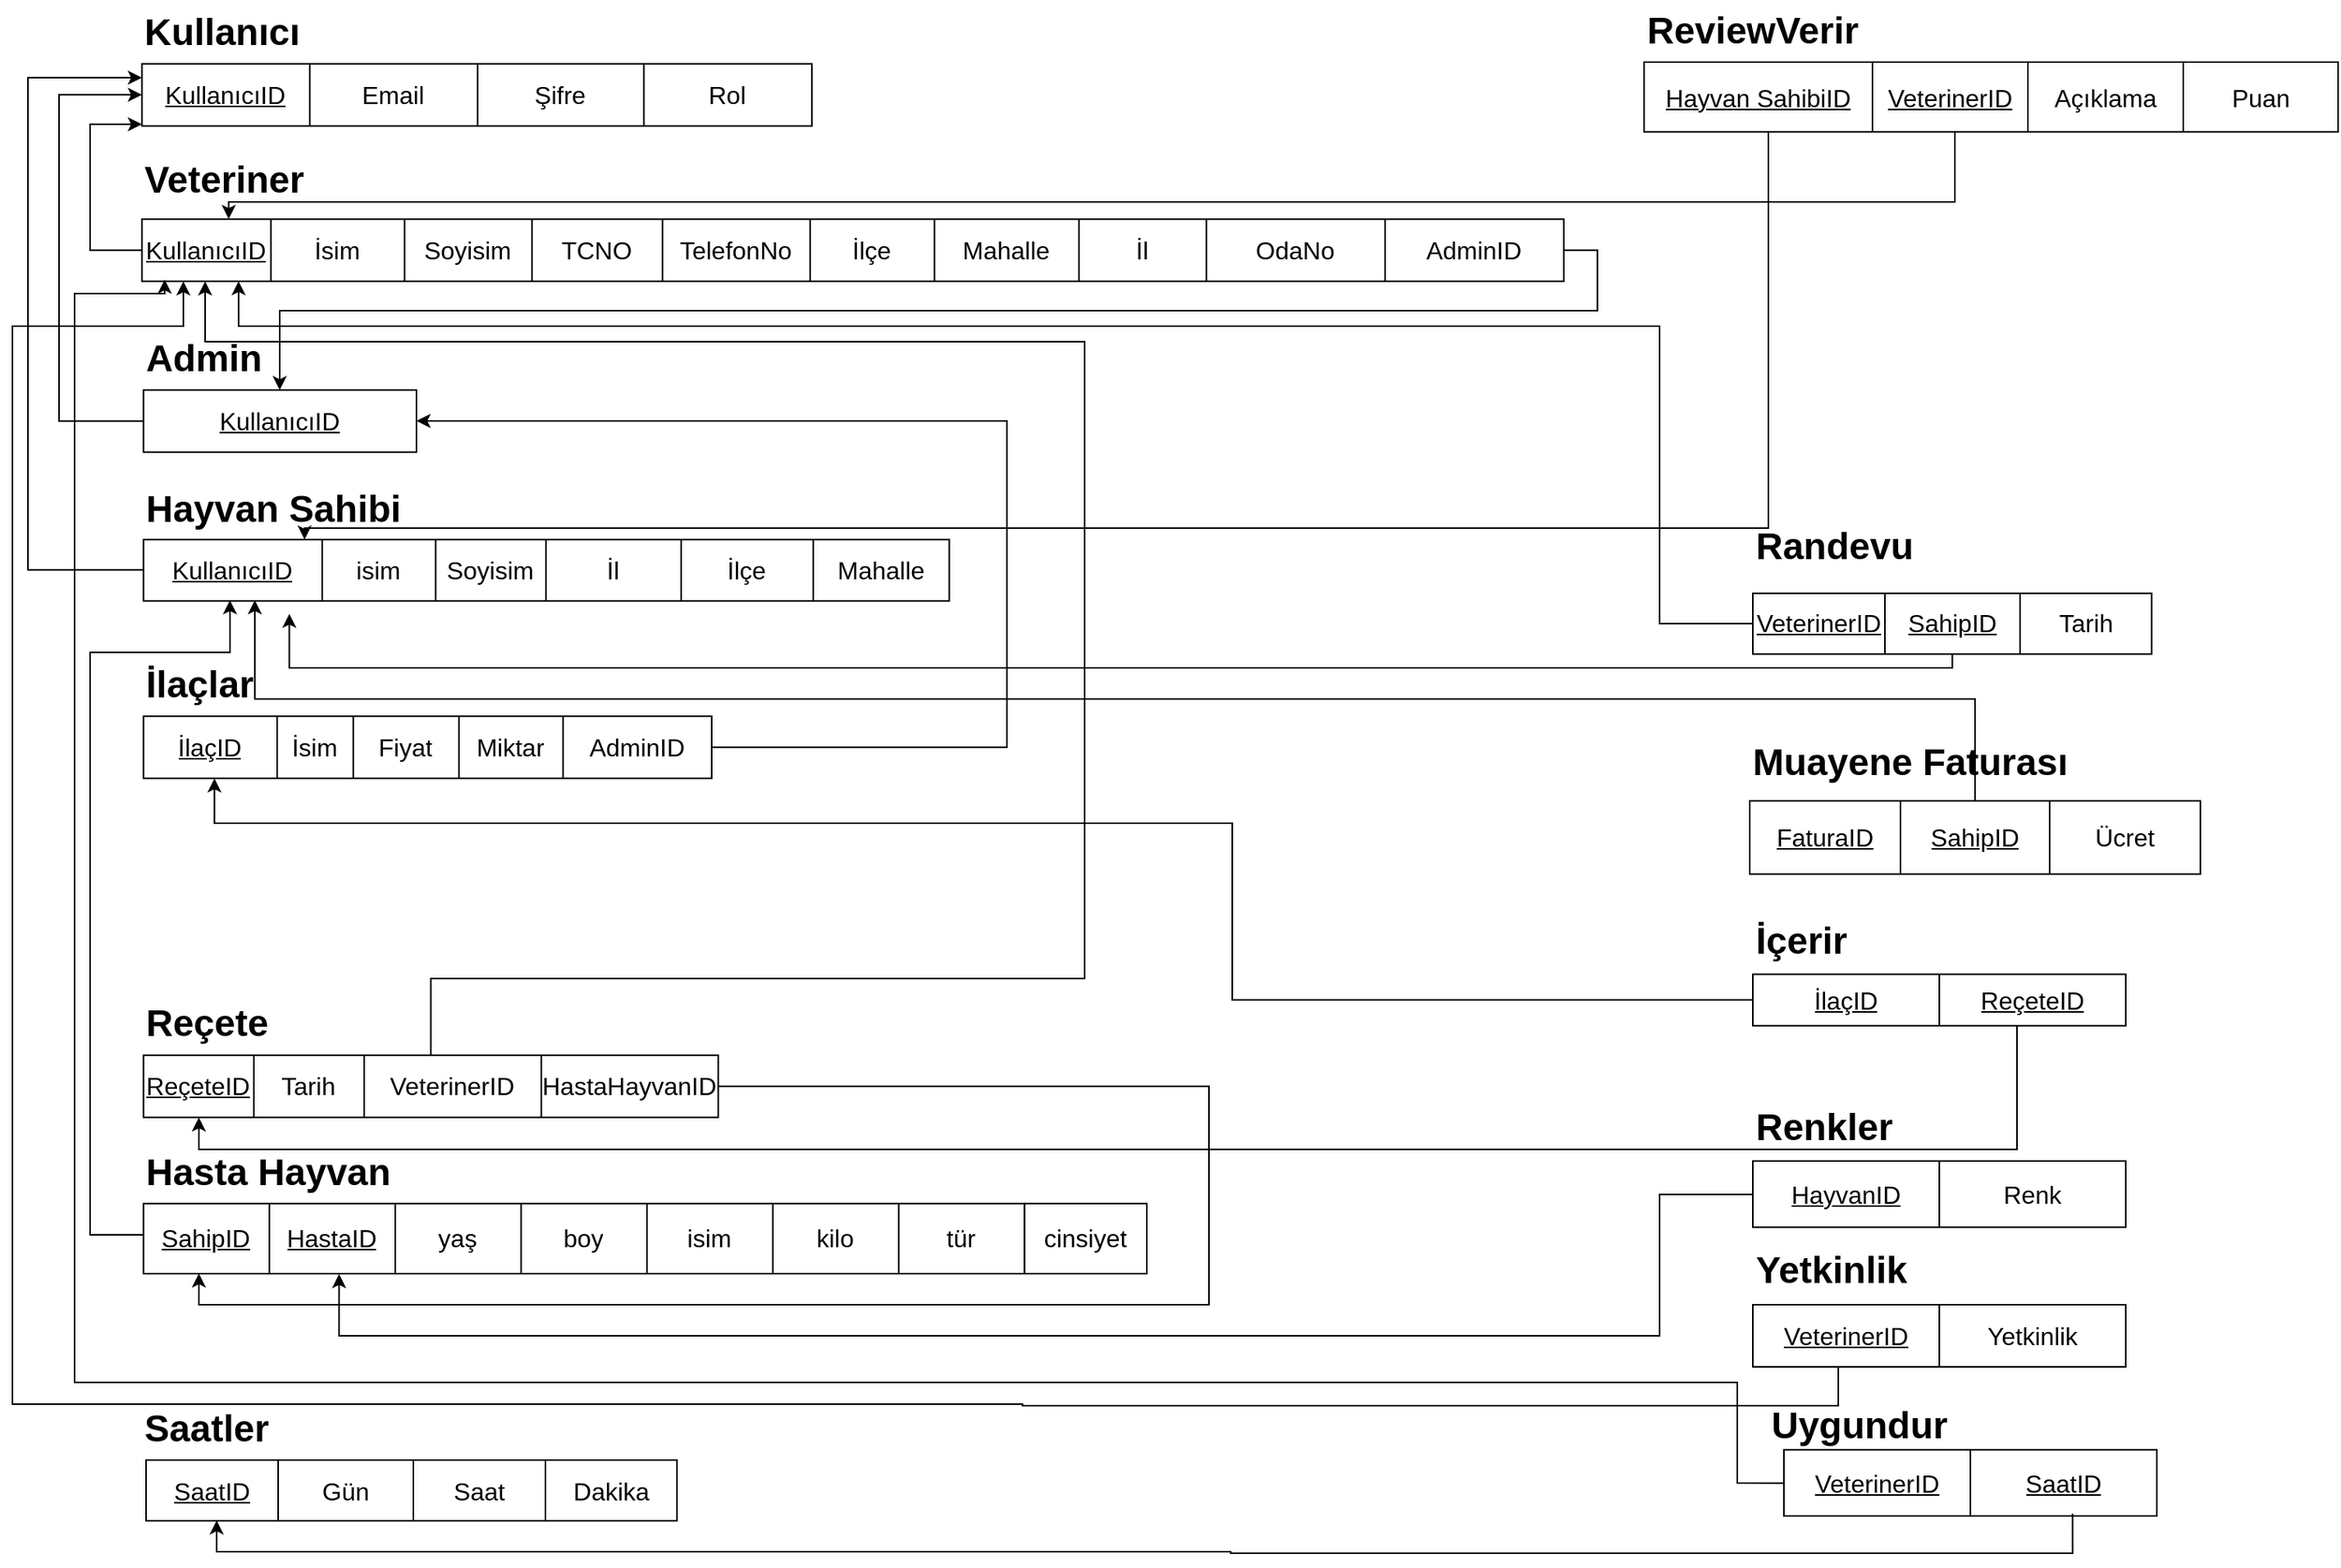 <mxfile version="24.7.1" type="device">
  <diagram name="Sayfa -1" id="rR9uK_a4tHYQUOhyztXM">
    <mxGraphModel dx="4116" dy="-204" grid="1" gridSize="10" guides="1" tooltips="1" connect="1" arrows="1" fold="1" page="1" pageScale="1" pageWidth="827" pageHeight="1169" math="0" shadow="0">
      <root>
        <mxCell id="0" />
        <mxCell id="1" parent="0" />
        <mxCell id="RzSeIT2pYQGDsQenJ2ng-1" value="" style="group" vertex="1" connectable="0" parent="1">
          <mxGeometry x="-1656.66" y="1311.14" width="970" height="80" as="geometry" />
        </mxCell>
        <mxCell id="RzSeIT2pYQGDsQenJ2ng-2" value="" style="shape=table;startSize=0;container=1;collapsible=0;childLayout=tableLayout;fontSize=16;" vertex="1" parent="RzSeIT2pYQGDsQenJ2ng-1">
          <mxGeometry y="40" width="431.111" height="40" as="geometry" />
        </mxCell>
        <mxCell id="RzSeIT2pYQGDsQenJ2ng-3" value="" style="shape=tableRow;horizontal=0;startSize=0;swimlaneHead=0;swimlaneBody=0;strokeColor=inherit;top=0;left=0;bottom=0;right=0;collapsible=0;dropTarget=0;fillColor=none;points=[[0,0.5],[1,0.5]];portConstraint=eastwest;fontSize=16;" vertex="1" parent="RzSeIT2pYQGDsQenJ2ng-2">
          <mxGeometry width="431.111" height="40" as="geometry" />
        </mxCell>
        <mxCell id="RzSeIT2pYQGDsQenJ2ng-4" value="&lt;font size=&quot;1&quot;&gt;&lt;span style=&quot;text-decoration-line: underline; font-size: 16px;&quot;&gt;KullanıcıID&lt;/span&gt;&lt;/font&gt;" style="shape=partialRectangle;html=1;whiteSpace=wrap;connectable=0;strokeColor=inherit;overflow=hidden;fillColor=none;top=0;left=0;bottom=0;right=0;pointerEvents=1;fontSize=16;" vertex="1" parent="RzSeIT2pYQGDsQenJ2ng-3">
          <mxGeometry width="108" height="40" as="geometry">
            <mxRectangle width="108" height="40" as="alternateBounds" />
          </mxGeometry>
        </mxCell>
        <mxCell id="RzSeIT2pYQGDsQenJ2ng-5" value="&lt;font style=&quot;font-size: 16px;&quot;&gt;Email&lt;/font&gt;" style="shape=partialRectangle;html=1;whiteSpace=wrap;connectable=0;strokeColor=inherit;overflow=hidden;fillColor=none;top=0;left=0;bottom=0;right=0;pointerEvents=1;fontSize=16;" vertex="1" parent="RzSeIT2pYQGDsQenJ2ng-3">
          <mxGeometry x="108" width="108" height="40" as="geometry">
            <mxRectangle width="108" height="40" as="alternateBounds" />
          </mxGeometry>
        </mxCell>
        <mxCell id="RzSeIT2pYQGDsQenJ2ng-6" value="&lt;font style=&quot;font-size: 16px;&quot;&gt;Şifre&lt;/font&gt;" style="shape=partialRectangle;html=1;whiteSpace=wrap;connectable=0;strokeColor=inherit;overflow=hidden;fillColor=none;top=0;left=0;bottom=0;right=0;pointerEvents=1;fontSize=16;" vertex="1" parent="RzSeIT2pYQGDsQenJ2ng-3">
          <mxGeometry x="216" width="107" height="40" as="geometry">
            <mxRectangle width="107" height="40" as="alternateBounds" />
          </mxGeometry>
        </mxCell>
        <mxCell id="RzSeIT2pYQGDsQenJ2ng-7" value="&lt;font style=&quot;font-size: 16px;&quot;&gt;Rol&lt;/font&gt;" style="shape=partialRectangle;html=1;whiteSpace=wrap;connectable=0;strokeColor=inherit;overflow=hidden;fillColor=none;top=0;left=0;bottom=0;right=0;pointerEvents=1;fontSize=16;" vertex="1" parent="RzSeIT2pYQGDsQenJ2ng-3">
          <mxGeometry x="323" width="108" height="40" as="geometry">
            <mxRectangle width="108" height="40" as="alternateBounds" />
          </mxGeometry>
        </mxCell>
        <mxCell id="RzSeIT2pYQGDsQenJ2ng-8" value="Kullanıcı" style="text;strokeColor=none;fillColor=none;html=1;fontSize=24;fontStyle=1;verticalAlign=middle;align=left;" vertex="1" parent="RzSeIT2pYQGDsQenJ2ng-1">
          <mxGeometry width="179.63" height="40" as="geometry" />
        </mxCell>
        <mxCell id="RzSeIT2pYQGDsQenJ2ng-9" value="" style="group" vertex="1" connectable="0" parent="1">
          <mxGeometry x="-1655.66" y="1618" width="560" height="88.73" as="geometry" />
        </mxCell>
        <mxCell id="RzSeIT2pYQGDsQenJ2ng-10" value="" style="shape=table;startSize=0;container=1;collapsible=0;childLayout=tableLayout;fontSize=16;" vertex="1" parent="RzSeIT2pYQGDsQenJ2ng-9">
          <mxGeometry y="39.436" width="518.519" height="39.436" as="geometry" />
        </mxCell>
        <mxCell id="RzSeIT2pYQGDsQenJ2ng-11" value="" style="shape=tableRow;horizontal=0;startSize=0;swimlaneHead=0;swimlaneBody=0;strokeColor=inherit;top=0;left=0;bottom=0;right=0;collapsible=0;dropTarget=0;fillColor=none;points=[[0,0.5],[1,0.5]];portConstraint=eastwest;fontSize=16;" vertex="1" parent="RzSeIT2pYQGDsQenJ2ng-10">
          <mxGeometry width="518.519" height="39" as="geometry" />
        </mxCell>
        <mxCell id="RzSeIT2pYQGDsQenJ2ng-12" value="&lt;u&gt;KullanıcıID&lt;/u&gt;" style="shape=partialRectangle;html=1;whiteSpace=wrap;connectable=0;strokeColor=inherit;overflow=hidden;fillColor=none;top=0;left=0;bottom=0;right=0;pointerEvents=1;fontSize=16;" vertex="1" parent="RzSeIT2pYQGDsQenJ2ng-11">
          <mxGeometry width="115" height="39" as="geometry">
            <mxRectangle width="115" height="39" as="alternateBounds" />
          </mxGeometry>
        </mxCell>
        <mxCell id="RzSeIT2pYQGDsQenJ2ng-13" value="isim" style="shape=partialRectangle;html=1;whiteSpace=wrap;connectable=0;strokeColor=inherit;overflow=hidden;fillColor=none;top=0;left=0;bottom=0;right=0;pointerEvents=1;fontSize=16;" vertex="1" parent="RzSeIT2pYQGDsQenJ2ng-11">
          <mxGeometry x="115" width="73" height="39" as="geometry">
            <mxRectangle width="73" height="39" as="alternateBounds" />
          </mxGeometry>
        </mxCell>
        <mxCell id="RzSeIT2pYQGDsQenJ2ng-14" value="Soyisim" style="shape=partialRectangle;html=1;whiteSpace=wrap;connectable=0;strokeColor=inherit;overflow=hidden;fillColor=none;top=0;left=0;bottom=0;right=0;pointerEvents=1;fontSize=16;" vertex="1" parent="RzSeIT2pYQGDsQenJ2ng-11">
          <mxGeometry x="188" width="71" height="39" as="geometry">
            <mxRectangle width="71" height="39" as="alternateBounds" />
          </mxGeometry>
        </mxCell>
        <mxCell id="RzSeIT2pYQGDsQenJ2ng-15" value="İl" style="shape=partialRectangle;html=1;whiteSpace=wrap;connectable=0;strokeColor=inherit;overflow=hidden;fillColor=none;top=0;left=0;bottom=0;right=0;pointerEvents=1;fontSize=16;" vertex="1" parent="RzSeIT2pYQGDsQenJ2ng-11">
          <mxGeometry x="259" width="87" height="39" as="geometry">
            <mxRectangle width="87" height="39" as="alternateBounds" />
          </mxGeometry>
        </mxCell>
        <mxCell id="RzSeIT2pYQGDsQenJ2ng-16" value="İlçe" style="shape=partialRectangle;html=1;whiteSpace=wrap;connectable=0;strokeColor=inherit;overflow=hidden;fillColor=none;top=0;left=0;bottom=0;right=0;pointerEvents=1;fontSize=16;" vertex="1" parent="RzSeIT2pYQGDsQenJ2ng-11">
          <mxGeometry x="346" width="85" height="39" as="geometry">
            <mxRectangle width="85" height="39" as="alternateBounds" />
          </mxGeometry>
        </mxCell>
        <mxCell id="RzSeIT2pYQGDsQenJ2ng-17" value="Mahalle" style="shape=partialRectangle;html=1;whiteSpace=wrap;connectable=0;strokeColor=inherit;overflow=hidden;fillColor=none;top=0;left=0;bottom=0;right=0;pointerEvents=1;fontSize=16;" vertex="1" parent="RzSeIT2pYQGDsQenJ2ng-11">
          <mxGeometry x="431" width="88" height="39" as="geometry">
            <mxRectangle width="88" height="39" as="alternateBounds" />
          </mxGeometry>
        </mxCell>
        <mxCell id="RzSeIT2pYQGDsQenJ2ng-18" value="Hayvan Sahibi" style="text;strokeColor=none;fillColor=none;html=1;fontSize=24;fontStyle=1;verticalAlign=middle;align=left;" vertex="1" parent="RzSeIT2pYQGDsQenJ2ng-9">
          <mxGeometry width="103.704" height="39.436" as="geometry" />
        </mxCell>
        <mxCell id="RzSeIT2pYQGDsQenJ2ng-19" value="" style="group" vertex="1" connectable="0" parent="1">
          <mxGeometry x="-1656.66" y="1441.14" width="800" height="90" as="geometry" />
        </mxCell>
        <mxCell id="RzSeIT2pYQGDsQenJ2ng-20" value="" style="shape=table;startSize=0;container=1;collapsible=0;childLayout=tableLayout;fontSize=16;" vertex="1" parent="RzSeIT2pYQGDsQenJ2ng-19">
          <mxGeometry y="10" width="915" height="40" as="geometry" />
        </mxCell>
        <mxCell id="RzSeIT2pYQGDsQenJ2ng-21" value="" style="shape=tableRow;horizontal=0;startSize=0;swimlaneHead=0;swimlaneBody=0;strokeColor=inherit;top=0;left=0;bottom=0;right=0;collapsible=0;dropTarget=0;fillColor=none;points=[[0,0.5],[1,0.5]];portConstraint=eastwest;fontSize=16;" vertex="1" parent="RzSeIT2pYQGDsQenJ2ng-20">
          <mxGeometry width="915" height="40" as="geometry" />
        </mxCell>
        <mxCell id="RzSeIT2pYQGDsQenJ2ng-22" value="&lt;u&gt;KullanıcıID&lt;/u&gt;" style="shape=partialRectangle;html=1;whiteSpace=wrap;connectable=0;strokeColor=inherit;overflow=hidden;fillColor=none;top=0;left=0;bottom=0;right=0;pointerEvents=1;fontSize=16;" vertex="1" parent="RzSeIT2pYQGDsQenJ2ng-21">
          <mxGeometry width="83" height="40" as="geometry">
            <mxRectangle width="83" height="40" as="alternateBounds" />
          </mxGeometry>
        </mxCell>
        <mxCell id="RzSeIT2pYQGDsQenJ2ng-23" value="İsim" style="shape=partialRectangle;html=1;whiteSpace=wrap;connectable=0;strokeColor=inherit;overflow=hidden;fillColor=none;top=0;left=0;bottom=0;right=0;pointerEvents=1;fontSize=16;" vertex="1" parent="RzSeIT2pYQGDsQenJ2ng-21">
          <mxGeometry x="83" width="86" height="40" as="geometry">
            <mxRectangle width="86" height="40" as="alternateBounds" />
          </mxGeometry>
        </mxCell>
        <mxCell id="RzSeIT2pYQGDsQenJ2ng-24" value="Soyisim" style="shape=partialRectangle;html=1;whiteSpace=wrap;connectable=0;strokeColor=inherit;overflow=hidden;fillColor=none;top=0;left=0;bottom=0;right=0;pointerEvents=1;fontSize=16;" vertex="1" parent="RzSeIT2pYQGDsQenJ2ng-21">
          <mxGeometry x="169" width="82" height="40" as="geometry">
            <mxRectangle width="82" height="40" as="alternateBounds" />
          </mxGeometry>
        </mxCell>
        <mxCell id="RzSeIT2pYQGDsQenJ2ng-25" value="TCNO" style="shape=partialRectangle;html=1;whiteSpace=wrap;connectable=0;strokeColor=inherit;overflow=hidden;fillColor=none;top=0;left=0;bottom=0;right=0;pointerEvents=1;fontSize=16;" vertex="1" parent="RzSeIT2pYQGDsQenJ2ng-21">
          <mxGeometry x="251" width="84" height="40" as="geometry">
            <mxRectangle width="84" height="40" as="alternateBounds" />
          </mxGeometry>
        </mxCell>
        <mxCell id="RzSeIT2pYQGDsQenJ2ng-26" value="TelefonNo" style="shape=partialRectangle;html=1;whiteSpace=wrap;connectable=0;strokeColor=inherit;overflow=hidden;fillColor=none;top=0;left=0;bottom=0;right=0;pointerEvents=1;fontSize=16;" vertex="1" parent="RzSeIT2pYQGDsQenJ2ng-21">
          <mxGeometry x="335" width="95" height="40" as="geometry">
            <mxRectangle width="95" height="40" as="alternateBounds" />
          </mxGeometry>
        </mxCell>
        <mxCell id="RzSeIT2pYQGDsQenJ2ng-27" value="İlçe" style="shape=partialRectangle;html=1;whiteSpace=wrap;connectable=0;strokeColor=inherit;overflow=hidden;fillColor=none;top=0;left=0;bottom=0;right=0;pointerEvents=1;fontSize=16;" vertex="1" parent="RzSeIT2pYQGDsQenJ2ng-21">
          <mxGeometry x="430" width="80" height="40" as="geometry">
            <mxRectangle width="80" height="40" as="alternateBounds" />
          </mxGeometry>
        </mxCell>
        <mxCell id="RzSeIT2pYQGDsQenJ2ng-28" value="Mahalle" style="shape=partialRectangle;html=1;whiteSpace=wrap;connectable=0;strokeColor=inherit;overflow=hidden;fillColor=none;top=0;left=0;bottom=0;right=0;pointerEvents=1;fontSize=16;" vertex="1" parent="RzSeIT2pYQGDsQenJ2ng-21">
          <mxGeometry x="510" width="93" height="40" as="geometry">
            <mxRectangle width="93" height="40" as="alternateBounds" />
          </mxGeometry>
        </mxCell>
        <mxCell id="RzSeIT2pYQGDsQenJ2ng-29" value="İl" style="shape=partialRectangle;html=1;whiteSpace=wrap;connectable=0;strokeColor=inherit;overflow=hidden;fillColor=none;top=0;left=0;bottom=0;right=0;pointerEvents=1;fontSize=16;" vertex="1" parent="RzSeIT2pYQGDsQenJ2ng-21">
          <mxGeometry x="603" width="82" height="40" as="geometry">
            <mxRectangle width="82" height="40" as="alternateBounds" />
          </mxGeometry>
        </mxCell>
        <mxCell id="RzSeIT2pYQGDsQenJ2ng-30" value="OdaNo" style="shape=partialRectangle;html=1;whiteSpace=wrap;connectable=0;strokeColor=inherit;overflow=hidden;fillColor=none;top=0;left=0;bottom=0;right=0;pointerEvents=1;fontSize=16;" vertex="1" parent="RzSeIT2pYQGDsQenJ2ng-21">
          <mxGeometry x="685" width="115" height="40" as="geometry">
            <mxRectangle width="115" height="40" as="alternateBounds" />
          </mxGeometry>
        </mxCell>
        <mxCell id="RzSeIT2pYQGDsQenJ2ng-31" value="AdminID" style="shape=partialRectangle;html=1;whiteSpace=wrap;connectable=0;strokeColor=inherit;overflow=hidden;fillColor=none;top=0;left=0;bottom=0;right=0;pointerEvents=1;fontSize=16;" vertex="1" parent="RzSeIT2pYQGDsQenJ2ng-21">
          <mxGeometry x="800" width="115" height="40" as="geometry">
            <mxRectangle width="115" height="40" as="alternateBounds" />
          </mxGeometry>
        </mxCell>
        <mxCell id="RzSeIT2pYQGDsQenJ2ng-32" value="Veteriner" style="text;strokeColor=none;fillColor=none;html=1;fontSize=24;fontStyle=1;verticalAlign=middle;align=left;" vertex="1" parent="RzSeIT2pYQGDsQenJ2ng-19">
          <mxGeometry y="-35" width="111.335" height="40" as="geometry" />
        </mxCell>
        <mxCell id="RzSeIT2pYQGDsQenJ2ng-33" value="" style="shape=table;startSize=0;container=1;collapsible=0;childLayout=tableLayout;fontSize=16;" vertex="1" parent="1">
          <mxGeometry x="-690.005" y="1350" width="446.671" height="44.92" as="geometry" />
        </mxCell>
        <mxCell id="RzSeIT2pYQGDsQenJ2ng-34" value="" style="shape=tableRow;horizontal=0;startSize=0;swimlaneHead=0;swimlaneBody=0;strokeColor=inherit;top=0;left=0;bottom=0;right=0;collapsible=0;dropTarget=0;fillColor=none;points=[[0,0.5],[1,0.5]];portConstraint=eastwest;fontSize=16;" vertex="1" parent="RzSeIT2pYQGDsQenJ2ng-33">
          <mxGeometry width="446.671" height="45" as="geometry" />
        </mxCell>
        <mxCell id="RzSeIT2pYQGDsQenJ2ng-35" value="&lt;font style=&quot;font-size: 16px;&quot;&gt;&lt;u&gt;Hayvan SahibiID&lt;/u&gt;&lt;br&gt;&lt;/font&gt;" style="shape=partialRectangle;html=1;whiteSpace=wrap;connectable=0;strokeColor=inherit;overflow=hidden;fillColor=none;top=0;left=0;bottom=0;right=0;pointerEvents=1;fontSize=16;" vertex="1" parent="RzSeIT2pYQGDsQenJ2ng-34">
          <mxGeometry width="147" height="45" as="geometry">
            <mxRectangle width="147" height="45" as="alternateBounds" />
          </mxGeometry>
        </mxCell>
        <mxCell id="RzSeIT2pYQGDsQenJ2ng-36" value="&lt;u&gt;VeterinerID&lt;/u&gt;" style="shape=partialRectangle;html=1;whiteSpace=wrap;connectable=0;strokeColor=inherit;overflow=hidden;fillColor=none;top=0;left=0;bottom=0;right=0;pointerEvents=1;fontSize=16;" vertex="1" parent="RzSeIT2pYQGDsQenJ2ng-34">
          <mxGeometry x="147" width="100" height="45" as="geometry">
            <mxRectangle width="100" height="45" as="alternateBounds" />
          </mxGeometry>
        </mxCell>
        <mxCell id="RzSeIT2pYQGDsQenJ2ng-37" value="&lt;font style=&quot;font-size: 16px;&quot;&gt;Açıklama&lt;/font&gt;" style="shape=partialRectangle;html=1;whiteSpace=wrap;connectable=0;strokeColor=inherit;overflow=hidden;fillColor=none;top=0;left=0;bottom=0;right=0;pointerEvents=1;fontSize=16;" vertex="1" parent="RzSeIT2pYQGDsQenJ2ng-34">
          <mxGeometry x="247" width="100" height="45" as="geometry">
            <mxRectangle width="100" height="45" as="alternateBounds" />
          </mxGeometry>
        </mxCell>
        <mxCell id="RzSeIT2pYQGDsQenJ2ng-38" value="&lt;font style=&quot;font-size: 16px;&quot;&gt;Puan&lt;/font&gt;" style="shape=partialRectangle;html=1;whiteSpace=wrap;connectable=0;strokeColor=inherit;overflow=hidden;fillColor=none;top=0;left=0;bottom=0;right=0;pointerEvents=1;fontSize=16;" vertex="1" parent="RzSeIT2pYQGDsQenJ2ng-34">
          <mxGeometry x="347" width="100" height="45" as="geometry">
            <mxRectangle width="100" height="45" as="alternateBounds" />
          </mxGeometry>
        </mxCell>
        <mxCell id="RzSeIT2pYQGDsQenJ2ng-39" value="ReviewVerir" style="text;strokeColor=none;fillColor=none;html=1;fontSize=24;fontStyle=1;verticalAlign=middle;align=left;" vertex="1" parent="1">
          <mxGeometry x="-690.005" y="1310" width="164.815" height="40" as="geometry" />
        </mxCell>
        <mxCell id="RzSeIT2pYQGDsQenJ2ng-45" value="" style="shape=table;startSize=0;container=1;collapsible=0;childLayout=tableLayout;fontSize=16;" vertex="1" parent="1">
          <mxGeometry x="-622" y="1825.61" width="290" height="47.17" as="geometry" />
        </mxCell>
        <mxCell id="RzSeIT2pYQGDsQenJ2ng-46" value="" style="shape=tableRow;horizontal=0;startSize=0;swimlaneHead=0;swimlaneBody=0;strokeColor=inherit;top=0;left=0;bottom=0;right=0;collapsible=0;dropTarget=0;fillColor=none;points=[[0,0.5],[1,0.5]];portConstraint=eastwest;fontSize=16;" vertex="1" parent="RzSeIT2pYQGDsQenJ2ng-45">
          <mxGeometry width="290" height="47" as="geometry" />
        </mxCell>
        <mxCell id="RzSeIT2pYQGDsQenJ2ng-47" value="&lt;u&gt;FaturaID&lt;/u&gt;" style="shape=partialRectangle;html=1;whiteSpace=wrap;connectable=0;strokeColor=inherit;overflow=hidden;fillColor=none;top=0;left=0;bottom=0;right=0;pointerEvents=1;fontSize=16;" vertex="1" parent="RzSeIT2pYQGDsQenJ2ng-46">
          <mxGeometry width="97" height="47" as="geometry">
            <mxRectangle width="97" height="47" as="alternateBounds" />
          </mxGeometry>
        </mxCell>
        <mxCell id="RzSeIT2pYQGDsQenJ2ng-48" value="&lt;u&gt;SahipID&lt;/u&gt;" style="shape=partialRectangle;html=1;whiteSpace=wrap;connectable=0;strokeColor=inherit;overflow=hidden;fillColor=none;top=0;left=0;bottom=0;right=0;pointerEvents=1;fontSize=16;" vertex="1" parent="RzSeIT2pYQGDsQenJ2ng-46">
          <mxGeometry x="97" width="96" height="47" as="geometry">
            <mxRectangle width="96" height="47" as="alternateBounds" />
          </mxGeometry>
        </mxCell>
        <mxCell id="RzSeIT2pYQGDsQenJ2ng-49" value="Ücret" style="shape=partialRectangle;html=1;whiteSpace=wrap;connectable=0;strokeColor=inherit;overflow=hidden;fillColor=none;top=0;left=0;bottom=0;right=0;pointerEvents=1;fontSize=16;" vertex="1" parent="RzSeIT2pYQGDsQenJ2ng-46">
          <mxGeometry x="193" width="97" height="47" as="geometry">
            <mxRectangle width="97" height="47" as="alternateBounds" />
          </mxGeometry>
        </mxCell>
        <mxCell id="RzSeIT2pYQGDsQenJ2ng-50" value="&lt;div&gt;Muayene Faturası&lt;/div&gt;" style="text;strokeColor=none;fillColor=none;html=1;fontSize=24;fontStyle=1;verticalAlign=middle;align=left;" vertex="1" parent="1">
          <mxGeometry x="-622" y="1781.14" width="100" height="40" as="geometry" />
        </mxCell>
        <mxCell id="RzSeIT2pYQGDsQenJ2ng-51" value="" style="group" vertex="1" connectable="0" parent="1">
          <mxGeometry x="-1655.66" y="1731.14" width="540" height="80" as="geometry" />
        </mxCell>
        <mxCell id="RzSeIT2pYQGDsQenJ2ng-52" value="" style="shape=table;startSize=0;container=1;collapsible=0;childLayout=tableLayout;fontSize=16;" vertex="1" parent="RzSeIT2pYQGDsQenJ2ng-51">
          <mxGeometry y="40" width="365.66" height="40" as="geometry" />
        </mxCell>
        <mxCell id="RzSeIT2pYQGDsQenJ2ng-53" value="" style="shape=tableRow;horizontal=0;startSize=0;swimlaneHead=0;swimlaneBody=0;strokeColor=inherit;top=0;left=0;bottom=0;right=0;collapsible=0;dropTarget=0;fillColor=none;points=[[0,0.5],[1,0.5]];portConstraint=eastwest;fontSize=16;" vertex="1" parent="RzSeIT2pYQGDsQenJ2ng-52">
          <mxGeometry width="365.66" height="40" as="geometry" />
        </mxCell>
        <mxCell id="RzSeIT2pYQGDsQenJ2ng-54" value="&lt;u&gt;&lt;span style=&quot;&quot;&gt;&lt;font style=&quot;font-size: 16px;&quot;&gt;İlaçID&lt;/font&gt;&lt;/span&gt;&lt;/u&gt;" style="shape=partialRectangle;html=1;whiteSpace=wrap;connectable=0;strokeColor=inherit;overflow=hidden;fillColor=none;top=0;left=0;bottom=0;right=0;pointerEvents=1;fontSize=16;" vertex="1" parent="RzSeIT2pYQGDsQenJ2ng-53">
          <mxGeometry width="86" height="40" as="geometry">
            <mxRectangle width="86" height="40" as="alternateBounds" />
          </mxGeometry>
        </mxCell>
        <mxCell id="RzSeIT2pYQGDsQenJ2ng-55" value="&lt;font style=&quot;font-size: 16px;&quot;&gt;İsim&lt;/font&gt;" style="shape=partialRectangle;html=1;whiteSpace=wrap;connectable=0;strokeColor=inherit;overflow=hidden;fillColor=none;top=0;left=0;bottom=0;right=0;pointerEvents=1;fontSize=16;" vertex="1" parent="RzSeIT2pYQGDsQenJ2ng-53">
          <mxGeometry x="86" width="49" height="40" as="geometry">
            <mxRectangle width="49" height="40" as="alternateBounds" />
          </mxGeometry>
        </mxCell>
        <mxCell id="RzSeIT2pYQGDsQenJ2ng-56" value="&lt;font style=&quot;font-size: 16px;&quot;&gt;Fiyat&lt;/font&gt;" style="shape=partialRectangle;html=1;whiteSpace=wrap;connectable=0;strokeColor=inherit;overflow=hidden;fillColor=none;top=0;left=0;bottom=0;right=0;pointerEvents=1;fontSize=16;" vertex="1" parent="RzSeIT2pYQGDsQenJ2ng-53">
          <mxGeometry x="135" width="68" height="40" as="geometry">
            <mxRectangle width="68" height="40" as="alternateBounds" />
          </mxGeometry>
        </mxCell>
        <mxCell id="RzSeIT2pYQGDsQenJ2ng-57" value="&lt;div&gt;Miktar&lt;/div&gt;" style="shape=partialRectangle;html=1;whiteSpace=wrap;connectable=0;strokeColor=inherit;overflow=hidden;fillColor=none;top=0;left=0;bottom=0;right=0;pointerEvents=1;fontSize=16;" vertex="1" parent="RzSeIT2pYQGDsQenJ2ng-53">
          <mxGeometry x="203" width="67" height="40" as="geometry">
            <mxRectangle width="67" height="40" as="alternateBounds" />
          </mxGeometry>
        </mxCell>
        <mxCell id="RzSeIT2pYQGDsQenJ2ng-58" value="AdminID" style="shape=partialRectangle;html=1;whiteSpace=wrap;connectable=0;strokeColor=inherit;overflow=hidden;fillColor=none;top=0;left=0;bottom=0;right=0;pointerEvents=1;fontSize=16;" vertex="1" parent="RzSeIT2pYQGDsQenJ2ng-53">
          <mxGeometry x="270" width="96" height="40" as="geometry">
            <mxRectangle width="96" height="40" as="alternateBounds" />
          </mxGeometry>
        </mxCell>
        <mxCell id="RzSeIT2pYQGDsQenJ2ng-59" value="İlaçlar" style="text;strokeColor=none;fillColor=none;html=1;fontSize=24;fontStyle=1;verticalAlign=middle;align=left;" vertex="1" parent="RzSeIT2pYQGDsQenJ2ng-51">
          <mxGeometry width="100" height="40" as="geometry" />
        </mxCell>
        <mxCell id="RzSeIT2pYQGDsQenJ2ng-60" value="Admin" style="text;strokeColor=none;fillColor=none;html=1;fontSize=24;fontStyle=1;verticalAlign=middle;align=left;" vertex="1" parent="1">
          <mxGeometry x="-1655.66" y="1520.86" width="187.037" height="40" as="geometry" />
        </mxCell>
        <mxCell id="RzSeIT2pYQGDsQenJ2ng-61" value="" style="shape=table;startSize=0;container=1;collapsible=0;childLayout=tableLayout;fontSize=16;" vertex="1" parent="1">
          <mxGeometry x="-620.003" y="1691.96" width="256.667" height="39.18" as="geometry" />
        </mxCell>
        <mxCell id="RzSeIT2pYQGDsQenJ2ng-62" value="" style="shape=tableRow;horizontal=0;startSize=0;swimlaneHead=0;swimlaneBody=0;strokeColor=inherit;top=0;left=0;bottom=0;right=0;collapsible=0;dropTarget=0;fillColor=none;points=[[0,0.5],[1,0.5]];portConstraint=eastwest;fontSize=16;" vertex="1" parent="RzSeIT2pYQGDsQenJ2ng-61">
          <mxGeometry width="256.667" height="39" as="geometry" />
        </mxCell>
        <mxCell id="RzSeIT2pYQGDsQenJ2ng-63" value="&lt;u&gt;VeterinerID&lt;/u&gt;" style="shape=partialRectangle;html=1;whiteSpace=wrap;connectable=0;strokeColor=inherit;overflow=hidden;fillColor=none;top=0;left=0;bottom=0;right=0;pointerEvents=1;fontSize=16;" vertex="1" parent="RzSeIT2pYQGDsQenJ2ng-62">
          <mxGeometry width="85" height="39" as="geometry">
            <mxRectangle width="85" height="39" as="alternateBounds" />
          </mxGeometry>
        </mxCell>
        <mxCell id="RzSeIT2pYQGDsQenJ2ng-64" value="&lt;u&gt;SahipID&lt;/u&gt;" style="shape=partialRectangle;html=1;whiteSpace=wrap;connectable=0;strokeColor=inherit;overflow=hidden;fillColor=none;top=0;left=0;bottom=0;right=0;pointerEvents=1;fontSize=16;" vertex="1" parent="RzSeIT2pYQGDsQenJ2ng-62">
          <mxGeometry x="85" width="87" height="39" as="geometry">
            <mxRectangle width="87" height="39" as="alternateBounds" />
          </mxGeometry>
        </mxCell>
        <mxCell id="RzSeIT2pYQGDsQenJ2ng-65" value="Tarih" style="shape=partialRectangle;html=1;whiteSpace=wrap;connectable=0;strokeColor=inherit;overflow=hidden;fillColor=none;top=0;left=0;bottom=0;right=0;pointerEvents=1;fontSize=16;" vertex="1" parent="RzSeIT2pYQGDsQenJ2ng-62">
          <mxGeometry x="172" width="85" height="39" as="geometry">
            <mxRectangle width="85" height="39" as="alternateBounds" />
          </mxGeometry>
        </mxCell>
        <mxCell id="RzSeIT2pYQGDsQenJ2ng-67" value="&lt;div&gt;Randevu&lt;/div&gt;" style="text;strokeColor=none;fillColor=none;html=1;fontSize=24;fontStyle=1;verticalAlign=middle;align=left;" vertex="1" parent="1">
          <mxGeometry x="-620.003" y="1641.96" width="142.593" height="39.18" as="geometry" />
        </mxCell>
        <mxCell id="RzSeIT2pYQGDsQenJ2ng-68" value="" style="shape=table;startSize=0;container=1;collapsible=0;childLayout=tableLayout;fontSize=16;" vertex="1" parent="1">
          <mxGeometry x="-1655.66" y="1561.14" width="175.66" height="40" as="geometry" />
        </mxCell>
        <mxCell id="RzSeIT2pYQGDsQenJ2ng-69" value="" style="shape=tableRow;horizontal=0;startSize=0;swimlaneHead=0;swimlaneBody=0;strokeColor=inherit;top=0;left=0;bottom=0;right=0;collapsible=0;dropTarget=0;fillColor=none;points=[[0,0.5],[1,0.5]];portConstraint=eastwest;fontSize=16;" vertex="1" parent="RzSeIT2pYQGDsQenJ2ng-68">
          <mxGeometry width="175.66" height="40" as="geometry" />
        </mxCell>
        <mxCell id="RzSeIT2pYQGDsQenJ2ng-70" value="&lt;u&gt;KullanıcıID&lt;/u&gt;" style="shape=partialRectangle;html=1;whiteSpace=wrap;connectable=0;strokeColor=inherit;overflow=hidden;fillColor=none;top=0;left=0;bottom=0;right=0;pointerEvents=1;fontSize=16;" vertex="1" parent="RzSeIT2pYQGDsQenJ2ng-69">
          <mxGeometry width="176" height="40" as="geometry">
            <mxRectangle width="176" height="40" as="alternateBounds" />
          </mxGeometry>
        </mxCell>
        <mxCell id="RzSeIT2pYQGDsQenJ2ng-71" value="" style="group" connectable="0" vertex="1" parent="1">
          <mxGeometry x="-1655.66" y="1949.42" width="640" height="80" as="geometry" />
        </mxCell>
        <mxCell id="RzSeIT2pYQGDsQenJ2ng-72" value="" style="shape=table;startSize=0;container=1;collapsible=0;childLayout=tableLayout;fontSize=16;" vertex="1" parent="RzSeIT2pYQGDsQenJ2ng-71">
          <mxGeometry y="40" width="369.882" height="40" as="geometry" />
        </mxCell>
        <mxCell id="RzSeIT2pYQGDsQenJ2ng-73" value="" style="shape=tableRow;horizontal=0;startSize=0;swimlaneHead=0;swimlaneBody=0;strokeColor=inherit;top=0;left=0;bottom=0;right=0;collapsible=0;dropTarget=0;fillColor=none;points=[[0,0.5],[1,0.5]];portConstraint=eastwest;fontSize=16;" vertex="1" parent="RzSeIT2pYQGDsQenJ2ng-72">
          <mxGeometry width="369.882" height="40" as="geometry" />
        </mxCell>
        <mxCell id="RzSeIT2pYQGDsQenJ2ng-74" value="&lt;u&gt;ReçeteID&lt;/u&gt;" style="shape=partialRectangle;html=1;whiteSpace=wrap;connectable=0;strokeColor=inherit;overflow=hidden;fillColor=none;top=0;left=0;bottom=0;right=0;pointerEvents=1;fontSize=16;" vertex="1" parent="RzSeIT2pYQGDsQenJ2ng-73">
          <mxGeometry width="71" height="40" as="geometry">
            <mxRectangle width="71" height="40" as="alternateBounds" />
          </mxGeometry>
        </mxCell>
        <mxCell id="RzSeIT2pYQGDsQenJ2ng-75" value="Tarih" style="shape=partialRectangle;html=1;whiteSpace=wrap;connectable=0;strokeColor=inherit;overflow=hidden;fillColor=none;top=0;left=0;bottom=0;right=0;pointerEvents=1;fontSize=16;" vertex="1" parent="RzSeIT2pYQGDsQenJ2ng-73">
          <mxGeometry x="71" width="71" height="40" as="geometry">
            <mxRectangle width="71" height="40" as="alternateBounds" />
          </mxGeometry>
        </mxCell>
        <mxCell id="RzSeIT2pYQGDsQenJ2ng-76" value="VeterinerID" style="shape=partialRectangle;html=1;whiteSpace=wrap;connectable=0;strokeColor=inherit;overflow=hidden;fillColor=none;top=0;left=0;bottom=0;right=0;pointerEvents=1;fontSize=16;" vertex="1" parent="RzSeIT2pYQGDsQenJ2ng-73">
          <mxGeometry x="142" width="114" height="40" as="geometry">
            <mxRectangle width="114" height="40" as="alternateBounds" />
          </mxGeometry>
        </mxCell>
        <mxCell id="RzSeIT2pYQGDsQenJ2ng-77" value="HastaHayvanID" style="shape=partialRectangle;html=1;whiteSpace=wrap;connectable=0;strokeColor=inherit;overflow=hidden;fillColor=none;top=0;left=0;bottom=0;right=0;pointerEvents=1;fontSize=16;" vertex="1" parent="RzSeIT2pYQGDsQenJ2ng-73">
          <mxGeometry x="256" width="114" height="40" as="geometry">
            <mxRectangle width="114" height="40" as="alternateBounds" />
          </mxGeometry>
        </mxCell>
        <mxCell id="RzSeIT2pYQGDsQenJ2ng-78" value="Reçete" style="text;strokeColor=none;fillColor=none;html=1;fontSize=24;fontStyle=1;verticalAlign=middle;align=left;" vertex="1" parent="RzSeIT2pYQGDsQenJ2ng-71">
          <mxGeometry width="118.519" height="40" as="geometry" />
        </mxCell>
        <mxCell id="RzSeIT2pYQGDsQenJ2ng-79" value="" style="group" connectable="0" vertex="1" parent="1">
          <mxGeometry x="-1350" y="2080" width="730" height="80" as="geometry" />
        </mxCell>
        <mxCell id="RzSeIT2pYQGDsQenJ2ng-80" value="" style="shape=table;startSize=0;container=1;collapsible=0;childLayout=tableLayout;fontSize=16;" vertex="1" parent="RzSeIT2pYQGDsQenJ2ng-79">
          <mxGeometry x="-305.66" y="4.87" width="567" height="45.13" as="geometry" />
        </mxCell>
        <mxCell id="RzSeIT2pYQGDsQenJ2ng-81" value="" style="shape=tableRow;horizontal=0;startSize=0;swimlaneHead=0;swimlaneBody=0;strokeColor=inherit;top=0;left=0;bottom=0;right=0;collapsible=0;dropTarget=0;fillColor=none;points=[[0,0.5],[1,0.5]];portConstraint=eastwest;fontSize=16;" vertex="1" parent="RzSeIT2pYQGDsQenJ2ng-80">
          <mxGeometry width="567" height="45" as="geometry" />
        </mxCell>
        <mxCell id="RzSeIT2pYQGDsQenJ2ng-82" value="&lt;u&gt;SahipID&lt;/u&gt;" style="shape=partialRectangle;html=1;whiteSpace=wrap;connectable=0;strokeColor=inherit;overflow=hidden;fillColor=none;top=0;left=0;bottom=0;right=0;pointerEvents=1;fontSize=16;" vertex="1" parent="RzSeIT2pYQGDsQenJ2ng-81">
          <mxGeometry width="81" height="45" as="geometry">
            <mxRectangle width="81" height="45" as="alternateBounds" />
          </mxGeometry>
        </mxCell>
        <mxCell id="RzSeIT2pYQGDsQenJ2ng-83" value="&lt;u&gt;HastaID&lt;/u&gt;" style="shape=partialRectangle;html=1;whiteSpace=wrap;connectable=0;strokeColor=inherit;overflow=hidden;fillColor=none;top=0;left=0;bottom=0;right=0;pointerEvents=1;fontSize=16;" vertex="1" parent="RzSeIT2pYQGDsQenJ2ng-81">
          <mxGeometry x="81" width="81" height="45" as="geometry">
            <mxRectangle width="81" height="45" as="alternateBounds" />
          </mxGeometry>
        </mxCell>
        <mxCell id="RzSeIT2pYQGDsQenJ2ng-84" value="yaş" style="shape=partialRectangle;html=1;whiteSpace=wrap;connectable=0;strokeColor=inherit;overflow=hidden;fillColor=none;top=0;left=0;bottom=0;right=0;pointerEvents=1;fontSize=16;" vertex="1" parent="RzSeIT2pYQGDsQenJ2ng-81">
          <mxGeometry x="162" width="81" height="45" as="geometry">
            <mxRectangle width="81" height="45" as="alternateBounds" />
          </mxGeometry>
        </mxCell>
        <mxCell id="RzSeIT2pYQGDsQenJ2ng-85" value="boy" style="shape=partialRectangle;html=1;whiteSpace=wrap;connectable=0;strokeColor=inherit;overflow=hidden;fillColor=none;top=0;left=0;bottom=0;right=0;pointerEvents=1;fontSize=16;" vertex="1" parent="RzSeIT2pYQGDsQenJ2ng-81">
          <mxGeometry x="243" width="81" height="45" as="geometry">
            <mxRectangle width="81" height="45" as="alternateBounds" />
          </mxGeometry>
        </mxCell>
        <mxCell id="RzSeIT2pYQGDsQenJ2ng-86" value="isim" style="shape=partialRectangle;html=1;whiteSpace=wrap;connectable=0;strokeColor=inherit;overflow=hidden;fillColor=none;top=0;left=0;bottom=0;right=0;pointerEvents=1;fontSize=16;" vertex="1" parent="RzSeIT2pYQGDsQenJ2ng-81">
          <mxGeometry x="324" width="81" height="45" as="geometry">
            <mxRectangle width="81" height="45" as="alternateBounds" />
          </mxGeometry>
        </mxCell>
        <mxCell id="RzSeIT2pYQGDsQenJ2ng-87" value="kilo" style="shape=partialRectangle;html=1;whiteSpace=wrap;connectable=0;strokeColor=inherit;overflow=hidden;fillColor=none;top=0;left=0;bottom=0;right=0;pointerEvents=1;fontSize=16;" vertex="1" parent="RzSeIT2pYQGDsQenJ2ng-81">
          <mxGeometry x="405" width="81" height="45" as="geometry">
            <mxRectangle width="81" height="45" as="alternateBounds" />
          </mxGeometry>
        </mxCell>
        <mxCell id="RzSeIT2pYQGDsQenJ2ng-88" value="tür" style="shape=partialRectangle;html=1;whiteSpace=wrap;connectable=0;strokeColor=inherit;overflow=hidden;fillColor=none;top=0;left=0;bottom=0;right=0;pointerEvents=1;fontSize=16;" vertex="1" parent="RzSeIT2pYQGDsQenJ2ng-81">
          <mxGeometry x="486" width="81" height="45" as="geometry">
            <mxRectangle width="81" height="45" as="alternateBounds" />
          </mxGeometry>
        </mxCell>
        <mxCell id="RzSeIT2pYQGDsQenJ2ng-89" value="Hasta Hayvan" style="text;strokeColor=none;fillColor=none;html=1;fontSize=24;fontStyle=1;verticalAlign=middle;align=left;" vertex="1" parent="RzSeIT2pYQGDsQenJ2ng-79">
          <mxGeometry x="-305.66" y="-35.13" width="135.185" height="40" as="geometry" />
        </mxCell>
        <mxCell id="RzSeIT2pYQGDsQenJ2ng-90" value="" style="shape=partialRectangle;html=1;whiteSpace=wrap;connectable=0;overflow=hidden;top=0;left=0;bottom=0;right=0;pointerEvents=1;fontSize=16;" vertex="1" parent="RzSeIT2pYQGDsQenJ2ng-79">
          <mxGeometry x="261.34" y="4.87" width="81" height="45" as="geometry">
            <mxRectangle width="81" height="45" as="alternateBounds" />
          </mxGeometry>
        </mxCell>
        <mxCell id="RzSeIT2pYQGDsQenJ2ng-91" value="&lt;font style=&quot;font-size: 16px;&quot;&gt;cinsiyet&lt;/font&gt;" style="rounded=0;whiteSpace=wrap;html=1;" vertex="1" parent="RzSeIT2pYQGDsQenJ2ng-79">
          <mxGeometry x="261.34" y="4.87" width="78.66" height="45.13" as="geometry" />
        </mxCell>
        <mxCell id="RzSeIT2pYQGDsQenJ2ng-92" style="edgeStyle=orthogonalEdgeStyle;rounded=0;orthogonalLoop=1;jettySize=auto;html=1;" edge="1" parent="1" source="RzSeIT2pYQGDsQenJ2ng-21" target="RzSeIT2pYQGDsQenJ2ng-3">
          <mxGeometry relative="1" as="geometry">
            <Array as="points">
              <mxPoint x="-1690" y="1471" />
              <mxPoint x="-1690" y="1390" />
            </Array>
          </mxGeometry>
        </mxCell>
        <mxCell id="RzSeIT2pYQGDsQenJ2ng-93" style="edgeStyle=orthogonalEdgeStyle;rounded=0;orthogonalLoop=1;jettySize=auto;html=1;" edge="1" parent="1" source="RzSeIT2pYQGDsQenJ2ng-69" target="RzSeIT2pYQGDsQenJ2ng-3">
          <mxGeometry relative="1" as="geometry">
            <Array as="points">
              <mxPoint x="-1710" y="1581" />
              <mxPoint x="-1710" y="1371" />
            </Array>
          </mxGeometry>
        </mxCell>
        <mxCell id="RzSeIT2pYQGDsQenJ2ng-94" style="edgeStyle=orthogonalEdgeStyle;rounded=0;orthogonalLoop=1;jettySize=auto;html=1;" edge="1" parent="1" source="RzSeIT2pYQGDsQenJ2ng-11" target="RzSeIT2pYQGDsQenJ2ng-3">
          <mxGeometry relative="1" as="geometry">
            <Array as="points">
              <mxPoint x="-1730" y="1677" />
              <mxPoint x="-1730" y="1360" />
            </Array>
          </mxGeometry>
        </mxCell>
        <mxCell id="RzSeIT2pYQGDsQenJ2ng-95" style="edgeStyle=orthogonalEdgeStyle;rounded=0;orthogonalLoop=1;jettySize=auto;html=1;" edge="1" parent="1" source="RzSeIT2pYQGDsQenJ2ng-73" target="RzSeIT2pYQGDsQenJ2ng-21">
          <mxGeometry relative="1" as="geometry">
            <Array as="points">
              <mxPoint x="-1471" y="1940" />
              <mxPoint x="-1050" y="1940" />
              <mxPoint x="-1050" y="1530" />
              <mxPoint x="-1616" y="1530" />
            </Array>
          </mxGeometry>
        </mxCell>
        <mxCell id="RzSeIT2pYQGDsQenJ2ng-96" value="" style="shape=table;startSize=0;container=1;collapsible=0;childLayout=tableLayout;fontSize=16;" vertex="1" parent="1">
          <mxGeometry x="-620" y="1937.23" width="240" height="33.09" as="geometry" />
        </mxCell>
        <mxCell id="RzSeIT2pYQGDsQenJ2ng-97" value="" style="shape=tableRow;horizontal=0;startSize=0;swimlaneHead=0;swimlaneBody=0;strokeColor=inherit;top=0;left=0;bottom=0;right=0;collapsible=0;dropTarget=0;fillColor=none;points=[[0,0.5],[1,0.5]];portConstraint=eastwest;fontSize=16;" vertex="1" parent="RzSeIT2pYQGDsQenJ2ng-96">
          <mxGeometry width="240" height="33" as="geometry" />
        </mxCell>
        <mxCell id="RzSeIT2pYQGDsQenJ2ng-98" value="&lt;u&gt;İlaçID&lt;/u&gt;" style="shape=partialRectangle;html=1;whiteSpace=wrap;connectable=0;strokeColor=inherit;overflow=hidden;fillColor=none;top=0;left=0;bottom=0;right=0;pointerEvents=1;fontSize=16;" vertex="1" parent="RzSeIT2pYQGDsQenJ2ng-97">
          <mxGeometry width="120" height="33" as="geometry">
            <mxRectangle width="120" height="33" as="alternateBounds" />
          </mxGeometry>
        </mxCell>
        <mxCell id="RzSeIT2pYQGDsQenJ2ng-99" value="&lt;div&gt;&lt;u&gt;&lt;font style=&quot;font-size: 16px;&quot;&gt;ReçeteID&lt;/font&gt;&lt;/u&gt;&lt;/div&gt;" style="shape=partialRectangle;html=1;whiteSpace=wrap;connectable=0;strokeColor=inherit;overflow=hidden;fillColor=none;top=0;left=0;bottom=0;right=0;pointerEvents=1;fontSize=16;" vertex="1" parent="RzSeIT2pYQGDsQenJ2ng-97">
          <mxGeometry x="120" width="120" height="33" as="geometry">
            <mxRectangle width="120" height="33" as="alternateBounds" />
          </mxGeometry>
        </mxCell>
        <mxCell id="RzSeIT2pYQGDsQenJ2ng-100" value="İçerir" style="text;strokeColor=none;fillColor=none;html=1;fontSize=24;fontStyle=1;verticalAlign=middle;align=left;" vertex="1" parent="1">
          <mxGeometry x="-620" y="1893.91" width="100" height="43.32" as="geometry" />
        </mxCell>
        <mxCell id="RzSeIT2pYQGDsQenJ2ng-101" value="" style="shape=table;startSize=0;container=1;collapsible=0;childLayout=tableLayout;fontSize=16;" vertex="1" parent="1">
          <mxGeometry x="-620" y="2057.46" width="240" height="42.63" as="geometry" />
        </mxCell>
        <mxCell id="RzSeIT2pYQGDsQenJ2ng-102" value="" style="shape=tableRow;horizontal=0;startSize=0;swimlaneHead=0;swimlaneBody=0;strokeColor=inherit;top=0;left=0;bottom=0;right=0;collapsible=0;dropTarget=0;fillColor=none;points=[[0,0.5],[1,0.5]];portConstraint=eastwest;fontSize=16;" vertex="1" parent="RzSeIT2pYQGDsQenJ2ng-101">
          <mxGeometry width="240" height="43" as="geometry" />
        </mxCell>
        <mxCell id="RzSeIT2pYQGDsQenJ2ng-103" value="&lt;u&gt;HayvanID&lt;/u&gt;" style="shape=partialRectangle;html=1;whiteSpace=wrap;connectable=0;strokeColor=inherit;overflow=hidden;fillColor=none;top=0;left=0;bottom=0;right=0;pointerEvents=1;fontSize=16;" vertex="1" parent="RzSeIT2pYQGDsQenJ2ng-102">
          <mxGeometry width="120" height="43" as="geometry">
            <mxRectangle width="120" height="43" as="alternateBounds" />
          </mxGeometry>
        </mxCell>
        <mxCell id="RzSeIT2pYQGDsQenJ2ng-104" value="Renk" style="shape=partialRectangle;html=1;whiteSpace=wrap;connectable=0;strokeColor=inherit;overflow=hidden;fillColor=none;top=0;left=0;bottom=0;right=0;pointerEvents=1;fontSize=16;" vertex="1" parent="RzSeIT2pYQGDsQenJ2ng-102">
          <mxGeometry x="120" width="120" height="43" as="geometry">
            <mxRectangle width="120" height="43" as="alternateBounds" />
          </mxGeometry>
        </mxCell>
        <mxCell id="RzSeIT2pYQGDsQenJ2ng-105" value="Renkler" style="text;strokeColor=none;fillColor=none;html=1;fontSize=24;fontStyle=1;verticalAlign=middle;align=left;" vertex="1" parent="1">
          <mxGeometry x="-620" y="2014.14" width="100" height="43.32" as="geometry" />
        </mxCell>
        <mxCell id="RzSeIT2pYQGDsQenJ2ng-106" style="edgeStyle=orthogonalEdgeStyle;rounded=0;orthogonalLoop=1;jettySize=auto;html=1;" edge="1" parent="1" source="RzSeIT2pYQGDsQenJ2ng-81" target="RzSeIT2pYQGDsQenJ2ng-11">
          <mxGeometry relative="1" as="geometry">
            <Array as="points">
              <mxPoint x="-1690" y="2105" />
              <mxPoint x="-1690" y="1730" />
              <mxPoint x="-1600" y="1730" />
            </Array>
          </mxGeometry>
        </mxCell>
        <mxCell id="RzSeIT2pYQGDsQenJ2ng-107" style="edgeStyle=orthogonalEdgeStyle;rounded=0;orthogonalLoop=1;jettySize=auto;html=1;" edge="1" parent="1" source="RzSeIT2pYQGDsQenJ2ng-97" target="RzSeIT2pYQGDsQenJ2ng-73">
          <mxGeometry relative="1" as="geometry">
            <Array as="points">
              <mxPoint x="-450" y="2050" />
              <mxPoint x="-1620" y="2050" />
            </Array>
          </mxGeometry>
        </mxCell>
        <mxCell id="RzSeIT2pYQGDsQenJ2ng-108" style="edgeStyle=orthogonalEdgeStyle;rounded=0;orthogonalLoop=1;jettySize=auto;html=1;entryX=1;entryY=1;entryDx=0;entryDy=0;" edge="1" parent="1" source="RzSeIT2pYQGDsQenJ2ng-34" target="RzSeIT2pYQGDsQenJ2ng-18">
          <mxGeometry relative="1" as="geometry">
            <Array as="points">
              <mxPoint x="-610" y="1650" />
              <mxPoint x="-1552" y="1650" />
              <mxPoint x="-1552" y="1657" />
            </Array>
          </mxGeometry>
        </mxCell>
        <mxCell id="RzSeIT2pYQGDsQenJ2ng-109" style="edgeStyle=orthogonalEdgeStyle;rounded=0;orthogonalLoop=1;jettySize=auto;html=1;entryX=0.061;entryY=-0.004;entryDx=0;entryDy=0;entryPerimeter=0;" edge="1" parent="1" source="RzSeIT2pYQGDsQenJ2ng-34" target="RzSeIT2pYQGDsQenJ2ng-21">
          <mxGeometry relative="1" as="geometry">
            <Array as="points">
              <mxPoint x="-490" y="1440" />
              <mxPoint x="-1601" y="1440" />
            </Array>
          </mxGeometry>
        </mxCell>
        <mxCell id="RzSeIT2pYQGDsQenJ2ng-110" style="edgeStyle=orthogonalEdgeStyle;rounded=0;orthogonalLoop=1;jettySize=auto;html=1;" edge="1" parent="1" source="RzSeIT2pYQGDsQenJ2ng-46" target="RzSeIT2pYQGDsQenJ2ng-11">
          <mxGeometry relative="1" as="geometry">
            <Array as="points">
              <mxPoint x="-477" y="1760" />
              <mxPoint x="-1584" y="1760" />
            </Array>
          </mxGeometry>
        </mxCell>
        <mxCell id="RzSeIT2pYQGDsQenJ2ng-113" style="edgeStyle=orthogonalEdgeStyle;rounded=0;orthogonalLoop=1;jettySize=auto;html=1;" edge="1" parent="1" source="RzSeIT2pYQGDsQenJ2ng-21" target="RzSeIT2pYQGDsQenJ2ng-69">
          <mxGeometry relative="1" as="geometry">
            <Array as="points">
              <mxPoint x="-720" y="1471" />
              <mxPoint x="-720" y="1510" />
              <mxPoint x="-1568" y="1510" />
            </Array>
          </mxGeometry>
        </mxCell>
        <mxCell id="RzSeIT2pYQGDsQenJ2ng-115" style="edgeStyle=orthogonalEdgeStyle;rounded=0;orthogonalLoop=1;jettySize=auto;html=1;entryX=0.222;entryY=1.009;entryDx=0;entryDy=0;entryPerimeter=0;" edge="1" parent="1" source="RzSeIT2pYQGDsQenJ2ng-102" target="RzSeIT2pYQGDsQenJ2ng-81">
          <mxGeometry relative="1" as="geometry">
            <mxPoint x="-1100" y="2120" as="targetPoint" />
            <Array as="points">
              <mxPoint x="-680" y="2079" />
              <mxPoint x="-680" y="2170" />
              <mxPoint x="-1530" y="2170" />
            </Array>
          </mxGeometry>
        </mxCell>
        <mxCell id="RzSeIT2pYQGDsQenJ2ng-116" style="edgeStyle=orthogonalEdgeStyle;rounded=0;orthogonalLoop=1;jettySize=auto;html=1;" edge="1" parent="1" source="RzSeIT2pYQGDsQenJ2ng-72" target="RzSeIT2pYQGDsQenJ2ng-81">
          <mxGeometry relative="1" as="geometry">
            <mxPoint x="-1640" y="2250" as="targetPoint" />
            <Array as="points">
              <mxPoint x="-970" y="2009" />
              <mxPoint x="-970" y="2150" />
              <mxPoint x="-1620" y="2150" />
            </Array>
          </mxGeometry>
        </mxCell>
        <mxCell id="RzSeIT2pYQGDsQenJ2ng-117" style="edgeStyle=orthogonalEdgeStyle;rounded=0;orthogonalLoop=1;jettySize=auto;html=1;" edge="1" parent="1" source="RzSeIT2pYQGDsQenJ2ng-97" target="RzSeIT2pYQGDsQenJ2ng-53">
          <mxGeometry relative="1" as="geometry">
            <Array as="points">
              <mxPoint x="-955" y="1954" />
              <mxPoint x="-955" y="1840" />
              <mxPoint x="-1610" y="1840" />
            </Array>
          </mxGeometry>
        </mxCell>
        <mxCell id="RzSeIT2pYQGDsQenJ2ng-118" style="edgeStyle=orthogonalEdgeStyle;rounded=0;orthogonalLoop=1;jettySize=auto;html=1;" edge="1" parent="1" source="RzSeIT2pYQGDsQenJ2ng-53" target="RzSeIT2pYQGDsQenJ2ng-69">
          <mxGeometry relative="1" as="geometry">
            <Array as="points">
              <mxPoint x="-1100" y="1791" />
              <mxPoint x="-1100" y="1581" />
            </Array>
          </mxGeometry>
        </mxCell>
        <mxCell id="RzSeIT2pYQGDsQenJ2ng-119" value="" style="shape=table;startSize=0;container=1;collapsible=0;childLayout=tableLayout;fontSize=16;" vertex="1" parent="1">
          <mxGeometry x="-600" y="2243.32" width="240" height="42.63" as="geometry" />
        </mxCell>
        <mxCell id="RzSeIT2pYQGDsQenJ2ng-120" value="" style="shape=tableRow;horizontal=0;startSize=0;swimlaneHead=0;swimlaneBody=0;strokeColor=inherit;top=0;left=0;bottom=0;right=0;collapsible=0;dropTarget=0;fillColor=none;points=[[0,0.5],[1,0.5]];portConstraint=eastwest;fontSize=16;" vertex="1" parent="RzSeIT2pYQGDsQenJ2ng-119">
          <mxGeometry width="240" height="43" as="geometry" />
        </mxCell>
        <mxCell id="RzSeIT2pYQGDsQenJ2ng-121" value="&lt;u&gt;VeterinerID&lt;/u&gt;" style="shape=partialRectangle;html=1;whiteSpace=wrap;connectable=0;strokeColor=inherit;overflow=hidden;fillColor=none;top=0;left=0;bottom=0;right=0;pointerEvents=1;fontSize=16;" vertex="1" parent="RzSeIT2pYQGDsQenJ2ng-120">
          <mxGeometry width="120" height="43" as="geometry">
            <mxRectangle width="120" height="43" as="alternateBounds" />
          </mxGeometry>
        </mxCell>
        <mxCell id="RzSeIT2pYQGDsQenJ2ng-122" value="&lt;u&gt;SaatID&lt;/u&gt;" style="shape=partialRectangle;html=1;whiteSpace=wrap;connectable=0;strokeColor=inherit;overflow=hidden;fillColor=none;top=0;left=0;bottom=0;right=0;pointerEvents=1;fontSize=16;" vertex="1" parent="RzSeIT2pYQGDsQenJ2ng-120">
          <mxGeometry x="120" width="120" height="43" as="geometry">
            <mxRectangle width="120" height="43" as="alternateBounds" />
          </mxGeometry>
        </mxCell>
        <mxCell id="RzSeIT2pYQGDsQenJ2ng-123" value="Uygundur" style="text;strokeColor=none;fillColor=none;html=1;fontSize=24;fontStyle=1;verticalAlign=middle;align=left;" vertex="1" parent="1">
          <mxGeometry x="-610" y="2206.68" width="100" height="43.32" as="geometry" />
        </mxCell>
        <mxCell id="RzSeIT2pYQGDsQenJ2ng-124" value="" style="shape=table;startSize=0;container=1;collapsible=0;childLayout=tableLayout;fontSize=16;" vertex="1" parent="1">
          <mxGeometry x="-1654.003" y="2250.0" width="341.667" height="39.18" as="geometry" />
        </mxCell>
        <mxCell id="RzSeIT2pYQGDsQenJ2ng-125" value="" style="shape=tableRow;horizontal=0;startSize=0;swimlaneHead=0;swimlaneBody=0;strokeColor=inherit;top=0;left=0;bottom=0;right=0;collapsible=0;dropTarget=0;fillColor=none;points=[[0,0.5],[1,0.5]];portConstraint=eastwest;fontSize=16;" vertex="1" parent="RzSeIT2pYQGDsQenJ2ng-124">
          <mxGeometry width="341.667" height="39" as="geometry" />
        </mxCell>
        <mxCell id="RzSeIT2pYQGDsQenJ2ng-126" value="&lt;u&gt;SaatID&lt;/u&gt;" style="shape=partialRectangle;html=1;whiteSpace=wrap;connectable=0;strokeColor=inherit;overflow=hidden;fillColor=none;top=0;left=0;bottom=0;right=0;pointerEvents=1;fontSize=16;" vertex="1" parent="RzSeIT2pYQGDsQenJ2ng-125">
          <mxGeometry width="85" height="39" as="geometry">
            <mxRectangle width="85" height="39" as="alternateBounds" />
          </mxGeometry>
        </mxCell>
        <mxCell id="RzSeIT2pYQGDsQenJ2ng-127" value="Gün" style="shape=partialRectangle;html=1;whiteSpace=wrap;connectable=0;strokeColor=inherit;overflow=hidden;fillColor=none;top=0;left=0;bottom=0;right=0;pointerEvents=1;fontSize=16;" vertex="1" parent="RzSeIT2pYQGDsQenJ2ng-125">
          <mxGeometry x="85" width="87" height="39" as="geometry">
            <mxRectangle width="87" height="39" as="alternateBounds" />
          </mxGeometry>
        </mxCell>
        <mxCell id="RzSeIT2pYQGDsQenJ2ng-128" value="Saat" style="shape=partialRectangle;html=1;whiteSpace=wrap;connectable=0;strokeColor=inherit;overflow=hidden;fillColor=none;top=0;left=0;bottom=0;right=0;pointerEvents=1;fontSize=16;" vertex="1" parent="RzSeIT2pYQGDsQenJ2ng-125">
          <mxGeometry x="172" width="85" height="39" as="geometry">
            <mxRectangle width="85" height="39" as="alternateBounds" />
          </mxGeometry>
        </mxCell>
        <mxCell id="RzSeIT2pYQGDsQenJ2ng-129" value="Dakika" style="shape=partialRectangle;html=1;whiteSpace=wrap;connectable=0;strokeColor=inherit;overflow=hidden;fillColor=none;top=0;left=0;bottom=0;right=0;pointerEvents=1;fontSize=16;" vertex="1" parent="RzSeIT2pYQGDsQenJ2ng-125">
          <mxGeometry x="257" width="85" height="39" as="geometry">
            <mxRectangle width="85" height="39" as="alternateBounds" />
          </mxGeometry>
        </mxCell>
        <mxCell id="RzSeIT2pYQGDsQenJ2ng-130" value="Saatler" style="text;strokeColor=none;fillColor=none;html=1;fontSize=24;fontStyle=1;verticalAlign=middle;align=left;" vertex="1" parent="1">
          <mxGeometry x="-1656.663" y="2210.82" width="142.593" height="39.18" as="geometry" />
        </mxCell>
        <mxCell id="RzSeIT2pYQGDsQenJ2ng-131" style="edgeStyle=orthogonalEdgeStyle;rounded=0;orthogonalLoop=1;jettySize=auto;html=1;entryX=0.133;entryY=0.996;entryDx=0;entryDy=0;entryPerimeter=0;exitX=0.774;exitY=0.959;exitDx=0;exitDy=0;exitPerimeter=0;" edge="1" parent="1" source="RzSeIT2pYQGDsQenJ2ng-120" target="RzSeIT2pYQGDsQenJ2ng-125">
          <mxGeometry relative="1" as="geometry">
            <Array as="points">
              <mxPoint x="-414" y="2310" />
              <mxPoint x="-956" y="2310" />
              <mxPoint x="-1609" y="2309" />
            </Array>
          </mxGeometry>
        </mxCell>
        <mxCell id="RzSeIT2pYQGDsQenJ2ng-132" style="edgeStyle=orthogonalEdgeStyle;rounded=0;orthogonalLoop=1;jettySize=auto;html=1;entryX=0.016;entryY=0.971;entryDx=0;entryDy=0;entryPerimeter=0;exitX=0;exitY=0.5;exitDx=0;exitDy=0;" edge="1" parent="1" source="RzSeIT2pYQGDsQenJ2ng-120" target="RzSeIT2pYQGDsQenJ2ng-20">
          <mxGeometry relative="1" as="geometry">
            <mxPoint x="-600" y="2265" as="sourcePoint" />
            <Array as="points">
              <mxPoint x="-630" y="2265" />
              <mxPoint x="-630" y="2200" />
              <mxPoint x="-1700" y="2200" />
              <mxPoint x="-1700" y="1499" />
              <mxPoint x="-1642" y="1499" />
            </Array>
          </mxGeometry>
        </mxCell>
        <mxCell id="RzSeIT2pYQGDsQenJ2ng-133" value="&lt;u style=&quot;font-size: 16px;&quot;&gt;VeterinerID&lt;/u&gt;" style="rounded=0;whiteSpace=wrap;html=1;" vertex="1" parent="1">
          <mxGeometry x="-620" y="2150" width="120" height="40" as="geometry" />
        </mxCell>
        <mxCell id="RzSeIT2pYQGDsQenJ2ng-134" value="&lt;span style=&quot;font-size: 16px;&quot;&gt;Yetkinlik&lt;/span&gt;" style="rounded=0;whiteSpace=wrap;html=1;" vertex="1" parent="1">
          <mxGeometry x="-500" y="2150" width="120" height="40" as="geometry" />
        </mxCell>
        <mxCell id="RzSeIT2pYQGDsQenJ2ng-135" value="Yetkinlik" style="text;strokeColor=none;fillColor=none;html=1;fontSize=24;fontStyle=1;verticalAlign=middle;align=left;" vertex="1" parent="1">
          <mxGeometry x="-620" y="2106.68" width="100" height="43.32" as="geometry" />
        </mxCell>
        <mxCell id="RzSeIT2pYQGDsQenJ2ng-136" style="edgeStyle=orthogonalEdgeStyle;rounded=0;orthogonalLoop=1;jettySize=auto;html=1;exitX=0.774;exitY=0.959;exitDx=0;exitDy=0;exitPerimeter=0;" edge="1" parent="1" target="RzSeIT2pYQGDsQenJ2ng-21">
          <mxGeometry relative="1" as="geometry">
            <Array as="points">
              <mxPoint x="-565" y="2215" />
              <mxPoint x="-1090" y="2215" />
              <mxPoint x="-1090" y="2214" />
              <mxPoint x="-1740" y="2214" />
              <mxPoint x="-1740" y="1520" />
              <mxPoint x="-1630" y="1520" />
            </Array>
            <mxPoint x="-565" y="2190" as="sourcePoint" />
            <mxPoint x="-1630" y="1500" as="targetPoint" />
          </mxGeometry>
        </mxCell>
        <mxCell id="RzSeIT2pYQGDsQenJ2ng-137" style="edgeStyle=orthogonalEdgeStyle;rounded=0;orthogonalLoop=1;jettySize=auto;html=1;entryX=0.068;entryY=0.998;entryDx=0;entryDy=0;entryPerimeter=0;" edge="1" parent="1" source="RzSeIT2pYQGDsQenJ2ng-62" target="RzSeIT2pYQGDsQenJ2ng-21">
          <mxGeometry relative="1" as="geometry">
            <Array as="points">
              <mxPoint x="-680" y="1712" />
              <mxPoint x="-680" y="1520" />
              <mxPoint x="-1594" y="1520" />
            </Array>
          </mxGeometry>
        </mxCell>
        <mxCell id="RzSeIT2pYQGDsQenJ2ng-138" style="edgeStyle=orthogonalEdgeStyle;rounded=0;orthogonalLoop=1;jettySize=auto;html=1;entryX=0.181;entryY=1.211;entryDx=0;entryDy=0;entryPerimeter=0;" edge="1" parent="1" source="RzSeIT2pYQGDsQenJ2ng-62" target="RzSeIT2pYQGDsQenJ2ng-10">
          <mxGeometry relative="1" as="geometry">
            <Array as="points">
              <mxPoint x="-492" y="1740" />
              <mxPoint x="-1562" y="1740" />
            </Array>
          </mxGeometry>
        </mxCell>
      </root>
    </mxGraphModel>
  </diagram>
</mxfile>
